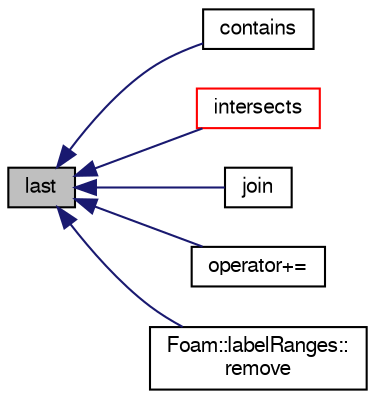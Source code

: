 digraph "last"
{
  bgcolor="transparent";
  edge [fontname="FreeSans",fontsize="10",labelfontname="FreeSans",labelfontsize="10"];
  node [fontname="FreeSans",fontsize="10",shape=record];
  rankdir="LR";
  Node1 [label="last",height=0.2,width=0.4,color="black", fillcolor="grey75", style="filled" fontcolor="black"];
  Node1 -> Node2 [dir="back",color="midnightblue",fontsize="10",style="solid",fontname="FreeSans"];
  Node2 [label="contains",height=0.2,width=0.4,color="black",URL="$a01215.html#a00bddcea4238e0167ff8e5ae83524c8e",tooltip="Return true if the value is within the range. "];
  Node1 -> Node3 [dir="back",color="midnightblue",fontsize="10",style="solid",fontname="FreeSans"];
  Node3 [label="intersects",height=0.2,width=0.4,color="red",URL="$a01215.html#a5e07be9f5956d3115d74a0c9a34cf9a1",tooltip="Return true if the ranges intersect. "];
  Node1 -> Node4 [dir="back",color="midnightblue",fontsize="10",style="solid",fontname="FreeSans"];
  Node4 [label="join",height=0.2,width=0.4,color="black",URL="$a01215.html#a7afadf05392498c6bfb8b5a16f6cd028",tooltip="Return a joined range, squashing any gaps in between. "];
  Node1 -> Node5 [dir="back",color="midnightblue",fontsize="10",style="solid",fontname="FreeSans"];
  Node5 [label="operator+=",height=0.2,width=0.4,color="black",URL="$a01215.html#aed43f56756faacf96279e83e7ad49f5c",tooltip="Join ranges, squashing any gaps in between. "];
  Node1 -> Node6 [dir="back",color="midnightblue",fontsize="10",style="solid",fontname="FreeSans"];
  Node6 [label="Foam::labelRanges::\lremove",height=0.2,width=0.4,color="black",URL="$a01216.html#a713ced0be5e5ce1895a1e90110661c4a",tooltip="Remove the range from the list. "];
}
